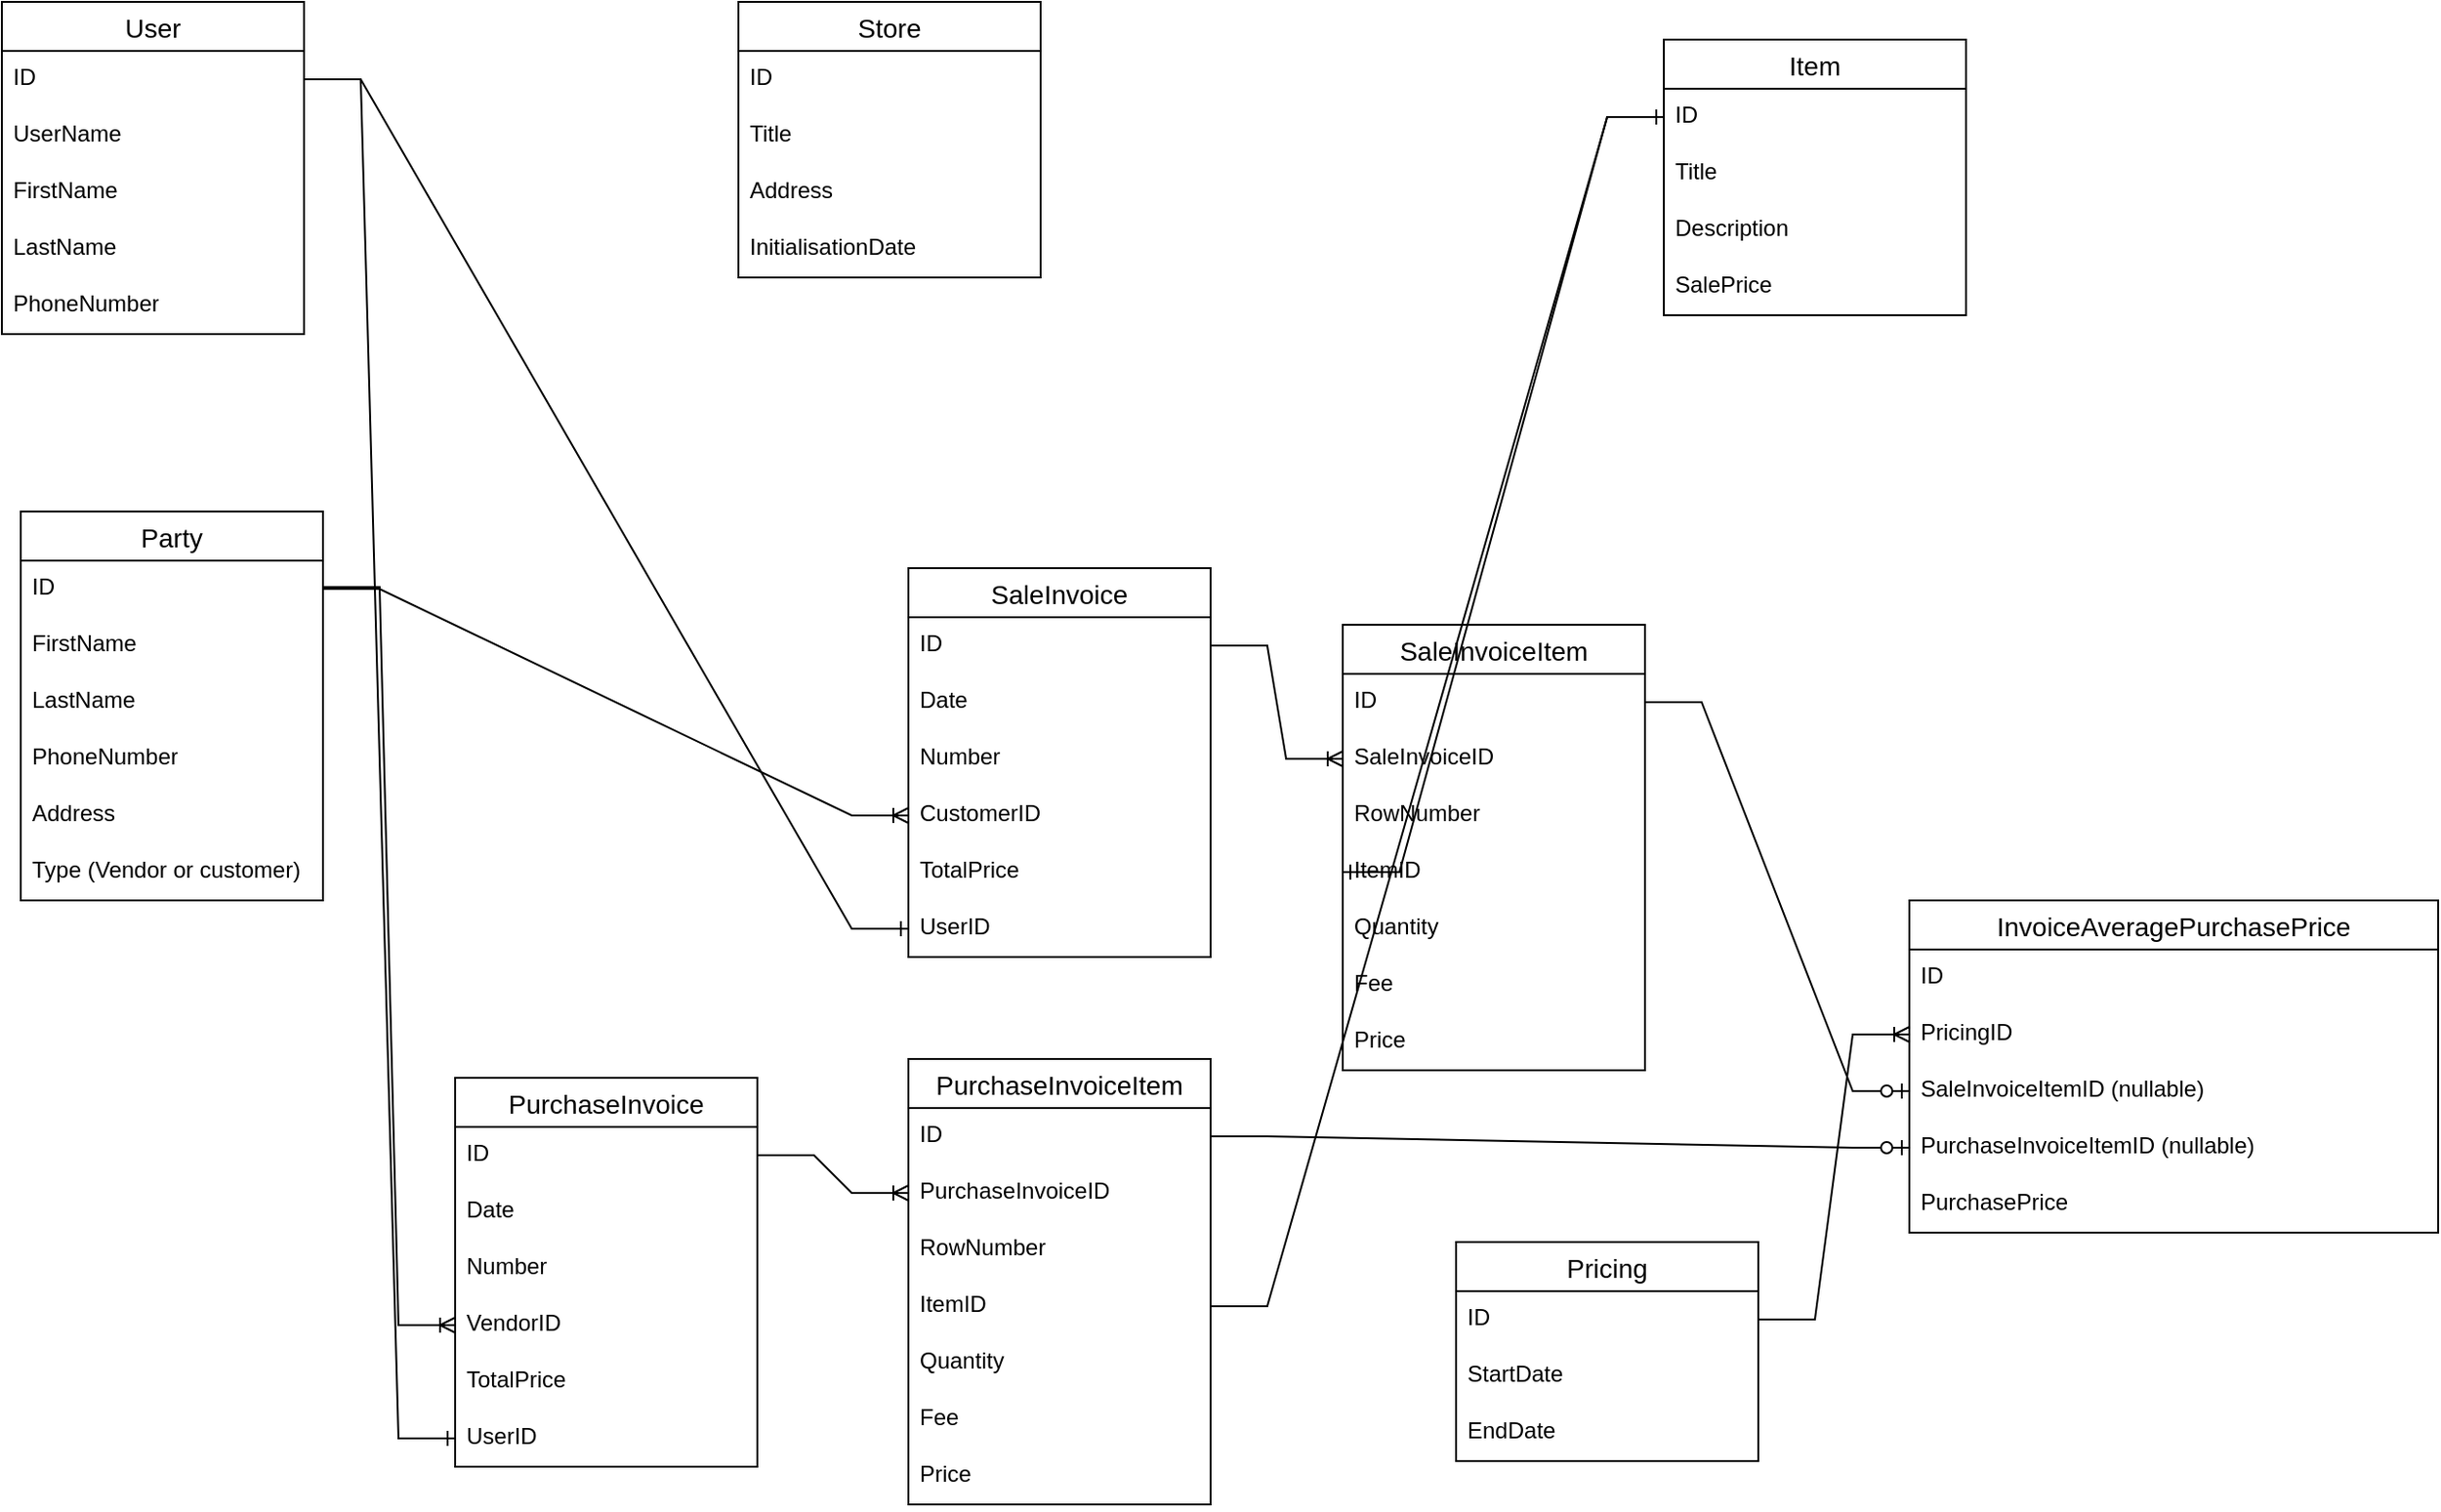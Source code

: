 <mxfile version="24.2.5" type="device">
  <diagram id="R2lEEEUBdFMjLlhIrx00" name="Page-1">
    <mxGraphModel dx="1372" dy="892" grid="1" gridSize="10" guides="1" tooltips="1" connect="1" arrows="1" fold="1" page="1" pageScale="1" pageWidth="850" pageHeight="1100" math="0" shadow="0" extFonts="Permanent Marker^https://fonts.googleapis.com/css?family=Permanent+Marker">
      <root>
        <mxCell id="0" />
        <mxCell id="1" parent="0" />
        <mxCell id="dgC6x62XEFjx5FVOdjDC-8" value="User" style="swimlane;fontStyle=0;childLayout=stackLayout;horizontal=1;startSize=26;horizontalStack=0;resizeParent=1;resizeParentMax=0;resizeLast=0;collapsible=1;marginBottom=0;align=center;fontSize=14;" vertex="1" parent="1">
          <mxGeometry x="50" y="210" width="160" height="176" as="geometry" />
        </mxCell>
        <mxCell id="dgC6x62XEFjx5FVOdjDC-9" value="ID" style="text;strokeColor=none;fillColor=none;spacingLeft=4;spacingRight=4;overflow=hidden;rotatable=0;points=[[0,0.5],[1,0.5]];portConstraint=eastwest;fontSize=12;whiteSpace=wrap;html=1;" vertex="1" parent="dgC6x62XEFjx5FVOdjDC-8">
          <mxGeometry y="26" width="160" height="30" as="geometry" />
        </mxCell>
        <mxCell id="dgC6x62XEFjx5FVOdjDC-10" value="UserName" style="text;strokeColor=none;fillColor=none;spacingLeft=4;spacingRight=4;overflow=hidden;rotatable=0;points=[[0,0.5],[1,0.5]];portConstraint=eastwest;fontSize=12;whiteSpace=wrap;html=1;" vertex="1" parent="dgC6x62XEFjx5FVOdjDC-8">
          <mxGeometry y="56" width="160" height="30" as="geometry" />
        </mxCell>
        <mxCell id="dgC6x62XEFjx5FVOdjDC-11" value="FirstName" style="text;strokeColor=none;fillColor=none;spacingLeft=4;spacingRight=4;overflow=hidden;rotatable=0;points=[[0,0.5],[1,0.5]];portConstraint=eastwest;fontSize=12;whiteSpace=wrap;html=1;" vertex="1" parent="dgC6x62XEFjx5FVOdjDC-8">
          <mxGeometry y="86" width="160" height="30" as="geometry" />
        </mxCell>
        <mxCell id="dgC6x62XEFjx5FVOdjDC-12" value="LastName" style="text;strokeColor=none;fillColor=none;spacingLeft=4;spacingRight=4;overflow=hidden;rotatable=0;points=[[0,0.5],[1,0.5]];portConstraint=eastwest;fontSize=12;whiteSpace=wrap;html=1;" vertex="1" parent="dgC6x62XEFjx5FVOdjDC-8">
          <mxGeometry y="116" width="160" height="30" as="geometry" />
        </mxCell>
        <mxCell id="dgC6x62XEFjx5FVOdjDC-13" value="PhoneNumber" style="text;strokeColor=none;fillColor=none;spacingLeft=4;spacingRight=4;overflow=hidden;rotatable=0;points=[[0,0.5],[1,0.5]];portConstraint=eastwest;fontSize=12;whiteSpace=wrap;html=1;" vertex="1" parent="dgC6x62XEFjx5FVOdjDC-8">
          <mxGeometry y="146" width="160" height="30" as="geometry" />
        </mxCell>
        <mxCell id="dgC6x62XEFjx5FVOdjDC-14" value="Store" style="swimlane;fontStyle=0;childLayout=stackLayout;horizontal=1;startSize=26;horizontalStack=0;resizeParent=1;resizeParentMax=0;resizeLast=0;collapsible=1;marginBottom=0;align=center;fontSize=14;" vertex="1" parent="1">
          <mxGeometry x="440" y="210" width="160" height="146" as="geometry" />
        </mxCell>
        <mxCell id="dgC6x62XEFjx5FVOdjDC-15" value="ID" style="text;strokeColor=none;fillColor=none;spacingLeft=4;spacingRight=4;overflow=hidden;rotatable=0;points=[[0,0.5],[1,0.5]];portConstraint=eastwest;fontSize=12;whiteSpace=wrap;html=1;" vertex="1" parent="dgC6x62XEFjx5FVOdjDC-14">
          <mxGeometry y="26" width="160" height="30" as="geometry" />
        </mxCell>
        <mxCell id="dgC6x62XEFjx5FVOdjDC-16" value="Title" style="text;strokeColor=none;fillColor=none;spacingLeft=4;spacingRight=4;overflow=hidden;rotatable=0;points=[[0,0.5],[1,0.5]];portConstraint=eastwest;fontSize=12;whiteSpace=wrap;html=1;" vertex="1" parent="dgC6x62XEFjx5FVOdjDC-14">
          <mxGeometry y="56" width="160" height="30" as="geometry" />
        </mxCell>
        <mxCell id="dgC6x62XEFjx5FVOdjDC-17" value="Address" style="text;strokeColor=none;fillColor=none;spacingLeft=4;spacingRight=4;overflow=hidden;rotatable=0;points=[[0,0.5],[1,0.5]];portConstraint=eastwest;fontSize=12;whiteSpace=wrap;html=1;" vertex="1" parent="dgC6x62XEFjx5FVOdjDC-14">
          <mxGeometry y="86" width="160" height="30" as="geometry" />
        </mxCell>
        <mxCell id="dgC6x62XEFjx5FVOdjDC-18" value="InitialisationDate" style="text;strokeColor=none;fillColor=none;spacingLeft=4;spacingRight=4;overflow=hidden;rotatable=0;points=[[0,0.5],[1,0.5]];portConstraint=eastwest;fontSize=12;whiteSpace=wrap;html=1;" vertex="1" parent="dgC6x62XEFjx5FVOdjDC-14">
          <mxGeometry y="116" width="160" height="30" as="geometry" />
        </mxCell>
        <mxCell id="dgC6x62XEFjx5FVOdjDC-19" value="Party" style="swimlane;fontStyle=0;childLayout=stackLayout;horizontal=1;startSize=26;horizontalStack=0;resizeParent=1;resizeParentMax=0;resizeLast=0;collapsible=1;marginBottom=0;align=center;fontSize=14;" vertex="1" parent="1">
          <mxGeometry x="60" y="480" width="160" height="206" as="geometry" />
        </mxCell>
        <mxCell id="dgC6x62XEFjx5FVOdjDC-20" value="ID" style="text;strokeColor=none;fillColor=none;spacingLeft=4;spacingRight=4;overflow=hidden;rotatable=0;points=[[0,0.5],[1,0.5]];portConstraint=eastwest;fontSize=12;whiteSpace=wrap;html=1;" vertex="1" parent="dgC6x62XEFjx5FVOdjDC-19">
          <mxGeometry y="26" width="160" height="30" as="geometry" />
        </mxCell>
        <mxCell id="dgC6x62XEFjx5FVOdjDC-21" value="FirstName" style="text;strokeColor=none;fillColor=none;spacingLeft=4;spacingRight=4;overflow=hidden;rotatable=0;points=[[0,0.5],[1,0.5]];portConstraint=eastwest;fontSize=12;whiteSpace=wrap;html=1;" vertex="1" parent="dgC6x62XEFjx5FVOdjDC-19">
          <mxGeometry y="56" width="160" height="30" as="geometry" />
        </mxCell>
        <mxCell id="dgC6x62XEFjx5FVOdjDC-22" value="LastName" style="text;strokeColor=none;fillColor=none;spacingLeft=4;spacingRight=4;overflow=hidden;rotatable=0;points=[[0,0.5],[1,0.5]];portConstraint=eastwest;fontSize=12;whiteSpace=wrap;html=1;" vertex="1" parent="dgC6x62XEFjx5FVOdjDC-19">
          <mxGeometry y="86" width="160" height="30" as="geometry" />
        </mxCell>
        <mxCell id="dgC6x62XEFjx5FVOdjDC-23" value="PhoneNumber" style="text;strokeColor=none;fillColor=none;spacingLeft=4;spacingRight=4;overflow=hidden;rotatable=0;points=[[0,0.5],[1,0.5]];portConstraint=eastwest;fontSize=12;whiteSpace=wrap;html=1;" vertex="1" parent="dgC6x62XEFjx5FVOdjDC-19">
          <mxGeometry y="116" width="160" height="30" as="geometry" />
        </mxCell>
        <mxCell id="dgC6x62XEFjx5FVOdjDC-24" value="Address" style="text;strokeColor=none;fillColor=none;spacingLeft=4;spacingRight=4;overflow=hidden;rotatable=0;points=[[0,0.5],[1,0.5]];portConstraint=eastwest;fontSize=12;whiteSpace=wrap;html=1;" vertex="1" parent="dgC6x62XEFjx5FVOdjDC-19">
          <mxGeometry y="146" width="160" height="30" as="geometry" />
        </mxCell>
        <mxCell id="dgC6x62XEFjx5FVOdjDC-25" value="Type (Vendor or customer)" style="text;strokeColor=none;fillColor=none;spacingLeft=4;spacingRight=4;overflow=hidden;rotatable=0;points=[[0,0.5],[1,0.5]];portConstraint=eastwest;fontSize=12;whiteSpace=wrap;html=1;" vertex="1" parent="dgC6x62XEFjx5FVOdjDC-19">
          <mxGeometry y="176" width="160" height="30" as="geometry" />
        </mxCell>
        <mxCell id="dgC6x62XEFjx5FVOdjDC-26" value="Item" style="swimlane;fontStyle=0;childLayout=stackLayout;horizontal=1;startSize=26;horizontalStack=0;resizeParent=1;resizeParentMax=0;resizeLast=0;collapsible=1;marginBottom=0;align=center;fontSize=14;" vertex="1" parent="1">
          <mxGeometry x="930" y="230" width="160" height="146" as="geometry" />
        </mxCell>
        <mxCell id="dgC6x62XEFjx5FVOdjDC-27" value="ID" style="text;strokeColor=none;fillColor=none;spacingLeft=4;spacingRight=4;overflow=hidden;rotatable=0;points=[[0,0.5],[1,0.5]];portConstraint=eastwest;fontSize=12;whiteSpace=wrap;html=1;" vertex="1" parent="dgC6x62XEFjx5FVOdjDC-26">
          <mxGeometry y="26" width="160" height="30" as="geometry" />
        </mxCell>
        <mxCell id="dgC6x62XEFjx5FVOdjDC-28" value="Title" style="text;strokeColor=none;fillColor=none;spacingLeft=4;spacingRight=4;overflow=hidden;rotatable=0;points=[[0,0.5],[1,0.5]];portConstraint=eastwest;fontSize=12;whiteSpace=wrap;html=1;" vertex="1" parent="dgC6x62XEFjx5FVOdjDC-26">
          <mxGeometry y="56" width="160" height="30" as="geometry" />
        </mxCell>
        <mxCell id="dgC6x62XEFjx5FVOdjDC-29" value="Description&amp;nbsp;" style="text;strokeColor=none;fillColor=none;spacingLeft=4;spacingRight=4;overflow=hidden;rotatable=0;points=[[0,0.5],[1,0.5]];portConstraint=eastwest;fontSize=12;whiteSpace=wrap;html=1;" vertex="1" parent="dgC6x62XEFjx5FVOdjDC-26">
          <mxGeometry y="86" width="160" height="30" as="geometry" />
        </mxCell>
        <mxCell id="dgC6x62XEFjx5FVOdjDC-30" value="SalePrice" style="text;strokeColor=none;fillColor=none;spacingLeft=4;spacingRight=4;overflow=hidden;rotatable=0;points=[[0,0.5],[1,0.5]];portConstraint=eastwest;fontSize=12;whiteSpace=wrap;html=1;" vertex="1" parent="dgC6x62XEFjx5FVOdjDC-26">
          <mxGeometry y="116" width="160" height="30" as="geometry" />
        </mxCell>
        <mxCell id="dgC6x62XEFjx5FVOdjDC-31" value="SaleInvoice" style="swimlane;fontStyle=0;childLayout=stackLayout;horizontal=1;startSize=26;horizontalStack=0;resizeParent=1;resizeParentMax=0;resizeLast=0;collapsible=1;marginBottom=0;align=center;fontSize=14;" vertex="1" parent="1">
          <mxGeometry x="530" y="510" width="160" height="206" as="geometry" />
        </mxCell>
        <mxCell id="dgC6x62XEFjx5FVOdjDC-32" value="ID" style="text;strokeColor=none;fillColor=none;spacingLeft=4;spacingRight=4;overflow=hidden;rotatable=0;points=[[0,0.5],[1,0.5]];portConstraint=eastwest;fontSize=12;whiteSpace=wrap;html=1;" vertex="1" parent="dgC6x62XEFjx5FVOdjDC-31">
          <mxGeometry y="26" width="160" height="30" as="geometry" />
        </mxCell>
        <mxCell id="dgC6x62XEFjx5FVOdjDC-33" value="Date" style="text;strokeColor=none;fillColor=none;spacingLeft=4;spacingRight=4;overflow=hidden;rotatable=0;points=[[0,0.5],[1,0.5]];portConstraint=eastwest;fontSize=12;whiteSpace=wrap;html=1;" vertex="1" parent="dgC6x62XEFjx5FVOdjDC-31">
          <mxGeometry y="56" width="160" height="30" as="geometry" />
        </mxCell>
        <mxCell id="dgC6x62XEFjx5FVOdjDC-34" value="Number" style="text;strokeColor=none;fillColor=none;spacingLeft=4;spacingRight=4;overflow=hidden;rotatable=0;points=[[0,0.5],[1,0.5]];portConstraint=eastwest;fontSize=12;whiteSpace=wrap;html=1;" vertex="1" parent="dgC6x62XEFjx5FVOdjDC-31">
          <mxGeometry y="86" width="160" height="30" as="geometry" />
        </mxCell>
        <mxCell id="dgC6x62XEFjx5FVOdjDC-35" value="CustomerID" style="text;strokeColor=none;fillColor=none;spacingLeft=4;spacingRight=4;overflow=hidden;rotatable=0;points=[[0,0.5],[1,0.5]];portConstraint=eastwest;fontSize=12;whiteSpace=wrap;html=1;" vertex="1" parent="dgC6x62XEFjx5FVOdjDC-31">
          <mxGeometry y="116" width="160" height="30" as="geometry" />
        </mxCell>
        <mxCell id="dgC6x62XEFjx5FVOdjDC-36" value="TotalPrice" style="text;strokeColor=none;fillColor=none;spacingLeft=4;spacingRight=4;overflow=hidden;rotatable=0;points=[[0,0.5],[1,0.5]];portConstraint=eastwest;fontSize=12;whiteSpace=wrap;html=1;" vertex="1" parent="dgC6x62XEFjx5FVOdjDC-31">
          <mxGeometry y="146" width="160" height="30" as="geometry" />
        </mxCell>
        <mxCell id="dgC6x62XEFjx5FVOdjDC-77" value="UserID" style="text;strokeColor=none;fillColor=none;spacingLeft=4;spacingRight=4;overflow=hidden;rotatable=0;points=[[0,0.5],[1,0.5]];portConstraint=eastwest;fontSize=12;whiteSpace=wrap;html=1;" vertex="1" parent="dgC6x62XEFjx5FVOdjDC-31">
          <mxGeometry y="176" width="160" height="30" as="geometry" />
        </mxCell>
        <mxCell id="dgC6x62XEFjx5FVOdjDC-37" value="SaleInvoiceItem" style="swimlane;fontStyle=0;childLayout=stackLayout;horizontal=1;startSize=26;horizontalStack=0;resizeParent=1;resizeParentMax=0;resizeLast=0;collapsible=1;marginBottom=0;align=center;fontSize=14;" vertex="1" parent="1">
          <mxGeometry x="760" y="540" width="160" height="236" as="geometry" />
        </mxCell>
        <mxCell id="dgC6x62XEFjx5FVOdjDC-38" value="ID" style="text;strokeColor=none;fillColor=none;spacingLeft=4;spacingRight=4;overflow=hidden;rotatable=0;points=[[0,0.5],[1,0.5]];portConstraint=eastwest;fontSize=12;whiteSpace=wrap;html=1;" vertex="1" parent="dgC6x62XEFjx5FVOdjDC-37">
          <mxGeometry y="26" width="160" height="30" as="geometry" />
        </mxCell>
        <mxCell id="dgC6x62XEFjx5FVOdjDC-39" value="SaleInvoiceID" style="text;strokeColor=none;fillColor=none;spacingLeft=4;spacingRight=4;overflow=hidden;rotatable=0;points=[[0,0.5],[1,0.5]];portConstraint=eastwest;fontSize=12;whiteSpace=wrap;html=1;" vertex="1" parent="dgC6x62XEFjx5FVOdjDC-37">
          <mxGeometry y="56" width="160" height="30" as="geometry" />
        </mxCell>
        <mxCell id="dgC6x62XEFjx5FVOdjDC-40" value="RowNumber&amp;nbsp;" style="text;strokeColor=none;fillColor=none;spacingLeft=4;spacingRight=4;overflow=hidden;rotatable=0;points=[[0,0.5],[1,0.5]];portConstraint=eastwest;fontSize=12;whiteSpace=wrap;html=1;" vertex="1" parent="dgC6x62XEFjx5FVOdjDC-37">
          <mxGeometry y="86" width="160" height="30" as="geometry" />
        </mxCell>
        <mxCell id="dgC6x62XEFjx5FVOdjDC-41" value="ItemID" style="text;strokeColor=none;fillColor=none;spacingLeft=4;spacingRight=4;overflow=hidden;rotatable=0;points=[[0,0.5],[1,0.5]];portConstraint=eastwest;fontSize=12;whiteSpace=wrap;html=1;" vertex="1" parent="dgC6x62XEFjx5FVOdjDC-37">
          <mxGeometry y="116" width="160" height="30" as="geometry" />
        </mxCell>
        <mxCell id="dgC6x62XEFjx5FVOdjDC-42" value="Quantity&amp;nbsp;" style="text;strokeColor=none;fillColor=none;spacingLeft=4;spacingRight=4;overflow=hidden;rotatable=0;points=[[0,0.5],[1,0.5]];portConstraint=eastwest;fontSize=12;whiteSpace=wrap;html=1;" vertex="1" parent="dgC6x62XEFjx5FVOdjDC-37">
          <mxGeometry y="146" width="160" height="30" as="geometry" />
        </mxCell>
        <mxCell id="dgC6x62XEFjx5FVOdjDC-43" value="Fee" style="text;strokeColor=none;fillColor=none;spacingLeft=4;spacingRight=4;overflow=hidden;rotatable=0;points=[[0,0.5],[1,0.5]];portConstraint=eastwest;fontSize=12;whiteSpace=wrap;html=1;" vertex="1" parent="dgC6x62XEFjx5FVOdjDC-37">
          <mxGeometry y="176" width="160" height="30" as="geometry" />
        </mxCell>
        <mxCell id="dgC6x62XEFjx5FVOdjDC-44" value="Price&amp;nbsp;" style="text;strokeColor=none;fillColor=none;spacingLeft=4;spacingRight=4;overflow=hidden;rotatable=0;points=[[0,0.5],[1,0.5]];portConstraint=eastwest;fontSize=12;whiteSpace=wrap;html=1;" vertex="1" parent="dgC6x62XEFjx5FVOdjDC-37">
          <mxGeometry y="206" width="160" height="30" as="geometry" />
        </mxCell>
        <mxCell id="dgC6x62XEFjx5FVOdjDC-53" value="PurchaseInvoice" style="swimlane;fontStyle=0;childLayout=stackLayout;horizontal=1;startSize=26;horizontalStack=0;resizeParent=1;resizeParentMax=0;resizeLast=0;collapsible=1;marginBottom=0;align=center;fontSize=14;" vertex="1" parent="1">
          <mxGeometry x="290" y="780" width="160" height="206" as="geometry" />
        </mxCell>
        <mxCell id="dgC6x62XEFjx5FVOdjDC-54" value="ID" style="text;strokeColor=none;fillColor=none;spacingLeft=4;spacingRight=4;overflow=hidden;rotatable=0;points=[[0,0.5],[1,0.5]];portConstraint=eastwest;fontSize=12;whiteSpace=wrap;html=1;" vertex="1" parent="dgC6x62XEFjx5FVOdjDC-53">
          <mxGeometry y="26" width="160" height="30" as="geometry" />
        </mxCell>
        <mxCell id="dgC6x62XEFjx5FVOdjDC-55" value="Date" style="text;strokeColor=none;fillColor=none;spacingLeft=4;spacingRight=4;overflow=hidden;rotatable=0;points=[[0,0.5],[1,0.5]];portConstraint=eastwest;fontSize=12;whiteSpace=wrap;html=1;" vertex="1" parent="dgC6x62XEFjx5FVOdjDC-53">
          <mxGeometry y="56" width="160" height="30" as="geometry" />
        </mxCell>
        <mxCell id="dgC6x62XEFjx5FVOdjDC-56" value="Number" style="text;strokeColor=none;fillColor=none;spacingLeft=4;spacingRight=4;overflow=hidden;rotatable=0;points=[[0,0.5],[1,0.5]];portConstraint=eastwest;fontSize=12;whiteSpace=wrap;html=1;" vertex="1" parent="dgC6x62XEFjx5FVOdjDC-53">
          <mxGeometry y="86" width="160" height="30" as="geometry" />
        </mxCell>
        <mxCell id="dgC6x62XEFjx5FVOdjDC-57" value="Vendor&lt;span style=&quot;background-color: initial;&quot;&gt;ID&lt;/span&gt;" style="text;strokeColor=none;fillColor=none;spacingLeft=4;spacingRight=4;overflow=hidden;rotatable=0;points=[[0,0.5],[1,0.5]];portConstraint=eastwest;fontSize=12;whiteSpace=wrap;html=1;" vertex="1" parent="dgC6x62XEFjx5FVOdjDC-53">
          <mxGeometry y="116" width="160" height="30" as="geometry" />
        </mxCell>
        <mxCell id="dgC6x62XEFjx5FVOdjDC-58" value="TotalPrice" style="text;strokeColor=none;fillColor=none;spacingLeft=4;spacingRight=4;overflow=hidden;rotatable=0;points=[[0,0.5],[1,0.5]];portConstraint=eastwest;fontSize=12;whiteSpace=wrap;html=1;" vertex="1" parent="dgC6x62XEFjx5FVOdjDC-53">
          <mxGeometry y="146" width="160" height="30" as="geometry" />
        </mxCell>
        <mxCell id="dgC6x62XEFjx5FVOdjDC-78" value="UserID" style="text;strokeColor=none;fillColor=none;spacingLeft=4;spacingRight=4;overflow=hidden;rotatable=0;points=[[0,0.5],[1,0.5]];portConstraint=eastwest;fontSize=12;whiteSpace=wrap;html=1;" vertex="1" parent="dgC6x62XEFjx5FVOdjDC-53">
          <mxGeometry y="176" width="160" height="30" as="geometry" />
        </mxCell>
        <mxCell id="dgC6x62XEFjx5FVOdjDC-59" value="PurchaseInvoiceItem" style="swimlane;fontStyle=0;childLayout=stackLayout;horizontal=1;startSize=26;horizontalStack=0;resizeParent=1;resizeParentMax=0;resizeLast=0;collapsible=1;marginBottom=0;align=center;fontSize=14;" vertex="1" parent="1">
          <mxGeometry x="530" y="770" width="160" height="236" as="geometry" />
        </mxCell>
        <mxCell id="dgC6x62XEFjx5FVOdjDC-60" value="ID" style="text;strokeColor=none;fillColor=none;spacingLeft=4;spacingRight=4;overflow=hidden;rotatable=0;points=[[0,0.5],[1,0.5]];portConstraint=eastwest;fontSize=12;whiteSpace=wrap;html=1;" vertex="1" parent="dgC6x62XEFjx5FVOdjDC-59">
          <mxGeometry y="26" width="160" height="30" as="geometry" />
        </mxCell>
        <mxCell id="dgC6x62XEFjx5FVOdjDC-61" value="PurchaseInvoiceID" style="text;strokeColor=none;fillColor=none;spacingLeft=4;spacingRight=4;overflow=hidden;rotatable=0;points=[[0,0.5],[1,0.5]];portConstraint=eastwest;fontSize=12;whiteSpace=wrap;html=1;" vertex="1" parent="dgC6x62XEFjx5FVOdjDC-59">
          <mxGeometry y="56" width="160" height="30" as="geometry" />
        </mxCell>
        <mxCell id="dgC6x62XEFjx5FVOdjDC-62" value="RowNumber&amp;nbsp;" style="text;strokeColor=none;fillColor=none;spacingLeft=4;spacingRight=4;overflow=hidden;rotatable=0;points=[[0,0.5],[1,0.5]];portConstraint=eastwest;fontSize=12;whiteSpace=wrap;html=1;" vertex="1" parent="dgC6x62XEFjx5FVOdjDC-59">
          <mxGeometry y="86" width="160" height="30" as="geometry" />
        </mxCell>
        <mxCell id="dgC6x62XEFjx5FVOdjDC-63" value="ItemID" style="text;strokeColor=none;fillColor=none;spacingLeft=4;spacingRight=4;overflow=hidden;rotatable=0;points=[[0,0.5],[1,0.5]];portConstraint=eastwest;fontSize=12;whiteSpace=wrap;html=1;" vertex="1" parent="dgC6x62XEFjx5FVOdjDC-59">
          <mxGeometry y="116" width="160" height="30" as="geometry" />
        </mxCell>
        <mxCell id="dgC6x62XEFjx5FVOdjDC-64" value="Quantity&amp;nbsp;" style="text;strokeColor=none;fillColor=none;spacingLeft=4;spacingRight=4;overflow=hidden;rotatable=0;points=[[0,0.5],[1,0.5]];portConstraint=eastwest;fontSize=12;whiteSpace=wrap;html=1;" vertex="1" parent="dgC6x62XEFjx5FVOdjDC-59">
          <mxGeometry y="146" width="160" height="30" as="geometry" />
        </mxCell>
        <mxCell id="dgC6x62XEFjx5FVOdjDC-65" value="Fee" style="text;strokeColor=none;fillColor=none;spacingLeft=4;spacingRight=4;overflow=hidden;rotatable=0;points=[[0,0.5],[1,0.5]];portConstraint=eastwest;fontSize=12;whiteSpace=wrap;html=1;" vertex="1" parent="dgC6x62XEFjx5FVOdjDC-59">
          <mxGeometry y="176" width="160" height="30" as="geometry" />
        </mxCell>
        <mxCell id="dgC6x62XEFjx5FVOdjDC-66" value="Price&amp;nbsp;" style="text;strokeColor=none;fillColor=none;spacingLeft=4;spacingRight=4;overflow=hidden;rotatable=0;points=[[0,0.5],[1,0.5]];portConstraint=eastwest;fontSize=12;whiteSpace=wrap;html=1;" vertex="1" parent="dgC6x62XEFjx5FVOdjDC-59">
          <mxGeometry y="206" width="160" height="30" as="geometry" />
        </mxCell>
        <mxCell id="dgC6x62XEFjx5FVOdjDC-67" value="Pricing" style="swimlane;fontStyle=0;childLayout=stackLayout;horizontal=1;startSize=26;horizontalStack=0;resizeParent=1;resizeParentMax=0;resizeLast=0;collapsible=1;marginBottom=0;align=center;fontSize=14;" vertex="1" parent="1">
          <mxGeometry x="820" y="867" width="160" height="116" as="geometry" />
        </mxCell>
        <mxCell id="dgC6x62XEFjx5FVOdjDC-68" value="ID" style="text;strokeColor=none;fillColor=none;spacingLeft=4;spacingRight=4;overflow=hidden;rotatable=0;points=[[0,0.5],[1,0.5]];portConstraint=eastwest;fontSize=12;whiteSpace=wrap;html=1;" vertex="1" parent="dgC6x62XEFjx5FVOdjDC-67">
          <mxGeometry y="26" width="160" height="30" as="geometry" />
        </mxCell>
        <mxCell id="dgC6x62XEFjx5FVOdjDC-69" value="StartDate" style="text;strokeColor=none;fillColor=none;spacingLeft=4;spacingRight=4;overflow=hidden;rotatable=0;points=[[0,0.5],[1,0.5]];portConstraint=eastwest;fontSize=12;whiteSpace=wrap;html=1;" vertex="1" parent="dgC6x62XEFjx5FVOdjDC-67">
          <mxGeometry y="56" width="160" height="30" as="geometry" />
        </mxCell>
        <mxCell id="dgC6x62XEFjx5FVOdjDC-70" value="EndDate" style="text;strokeColor=none;fillColor=none;spacingLeft=4;spacingRight=4;overflow=hidden;rotatable=0;points=[[0,0.5],[1,0.5]];portConstraint=eastwest;fontSize=12;whiteSpace=wrap;html=1;" vertex="1" parent="dgC6x62XEFjx5FVOdjDC-67">
          <mxGeometry y="86" width="160" height="30" as="geometry" />
        </mxCell>
        <mxCell id="dgC6x62XEFjx5FVOdjDC-71" value="InvoiceAveragePurchasePrice" style="swimlane;fontStyle=0;childLayout=stackLayout;horizontal=1;startSize=26;horizontalStack=0;resizeParent=1;resizeParentMax=0;resizeLast=0;collapsible=1;marginBottom=0;align=center;fontSize=14;" vertex="1" parent="1">
          <mxGeometry x="1060" y="686" width="280" height="176" as="geometry" />
        </mxCell>
        <mxCell id="dgC6x62XEFjx5FVOdjDC-72" value="ID" style="text;strokeColor=none;fillColor=none;spacingLeft=4;spacingRight=4;overflow=hidden;rotatable=0;points=[[0,0.5],[1,0.5]];portConstraint=eastwest;fontSize=12;whiteSpace=wrap;html=1;" vertex="1" parent="dgC6x62XEFjx5FVOdjDC-71">
          <mxGeometry y="26" width="280" height="30" as="geometry" />
        </mxCell>
        <mxCell id="dgC6x62XEFjx5FVOdjDC-89" value="PricingID" style="text;strokeColor=none;fillColor=none;spacingLeft=4;spacingRight=4;overflow=hidden;rotatable=0;points=[[0,0.5],[1,0.5]];portConstraint=eastwest;fontSize=12;whiteSpace=wrap;html=1;" vertex="1" parent="dgC6x62XEFjx5FVOdjDC-71">
          <mxGeometry y="56" width="280" height="30" as="geometry" />
        </mxCell>
        <mxCell id="dgC6x62XEFjx5FVOdjDC-73" value="SaleInvoiceItemID (nullable)" style="text;strokeColor=none;fillColor=none;spacingLeft=4;spacingRight=4;overflow=hidden;rotatable=0;points=[[0,0.5],[1,0.5]];portConstraint=eastwest;fontSize=12;whiteSpace=wrap;html=1;" vertex="1" parent="dgC6x62XEFjx5FVOdjDC-71">
          <mxGeometry y="86" width="280" height="30" as="geometry" />
        </mxCell>
        <mxCell id="dgC6x62XEFjx5FVOdjDC-74" value="PurchaseInvoiceItemID (nullable)" style="text;strokeColor=none;fillColor=none;spacingLeft=4;spacingRight=4;overflow=hidden;rotatable=0;points=[[0,0.5],[1,0.5]];portConstraint=eastwest;fontSize=12;whiteSpace=wrap;html=1;" vertex="1" parent="dgC6x62XEFjx5FVOdjDC-71">
          <mxGeometry y="116" width="280" height="30" as="geometry" />
        </mxCell>
        <mxCell id="dgC6x62XEFjx5FVOdjDC-75" value="PurchasePrice&amp;nbsp;" style="text;strokeColor=none;fillColor=none;spacingLeft=4;spacingRight=4;overflow=hidden;rotatable=0;points=[[0,0.5],[1,0.5]];portConstraint=eastwest;fontSize=12;whiteSpace=wrap;html=1;" vertex="1" parent="dgC6x62XEFjx5FVOdjDC-71">
          <mxGeometry y="146" width="280" height="30" as="geometry" />
        </mxCell>
        <mxCell id="dgC6x62XEFjx5FVOdjDC-82" value="" style="edgeStyle=entityRelationEdgeStyle;fontSize=12;html=1;endArrow=ERoneToMany;rounded=0;exitX=1;exitY=0.5;exitDx=0;exitDy=0;entryX=0;entryY=0.5;entryDx=0;entryDy=0;" edge="1" parent="1" source="dgC6x62XEFjx5FVOdjDC-20" target="dgC6x62XEFjx5FVOdjDC-35">
          <mxGeometry width="100" height="100" relative="1" as="geometry">
            <mxPoint x="290" y="620" as="sourcePoint" />
            <mxPoint x="390" y="520" as="targetPoint" />
          </mxGeometry>
        </mxCell>
        <mxCell id="dgC6x62XEFjx5FVOdjDC-83" value="" style="edgeStyle=entityRelationEdgeStyle;fontSize=12;html=1;endArrow=ERoneToMany;rounded=0;entryX=0;entryY=0.5;entryDx=0;entryDy=0;" edge="1" parent="1" target="dgC6x62XEFjx5FVOdjDC-57">
          <mxGeometry width="100" height="100" relative="1" as="geometry">
            <mxPoint x="220" y="520" as="sourcePoint" />
            <mxPoint x="150.0" y="920" as="targetPoint" />
            <Array as="points">
              <mxPoint x="-10" y="540" />
              <mxPoint x="240" y="590" />
              <mxPoint x="270" y="590" />
              <mxPoint x="330" y="660" />
              <mxPoint x="-140" y="530" />
            </Array>
          </mxGeometry>
        </mxCell>
        <mxCell id="dgC6x62XEFjx5FVOdjDC-84" value="" style="edgeStyle=entityRelationEdgeStyle;fontSize=12;html=1;endArrow=ERone;endFill=1;rounded=0;entryX=0;entryY=0.5;entryDx=0;entryDy=0;exitX=0;exitY=0.5;exitDx=0;exitDy=0;" edge="1" parent="1" source="dgC6x62XEFjx5FVOdjDC-27" target="dgC6x62XEFjx5FVOdjDC-41">
          <mxGeometry width="100" height="100" relative="1" as="geometry">
            <mxPoint x="630" y="770" as="sourcePoint" />
            <mxPoint x="730" y="670" as="targetPoint" />
            <Array as="points">
              <mxPoint x="720" y="650" />
              <mxPoint x="740" y="480" />
              <mxPoint x="730" y="470" />
            </Array>
          </mxGeometry>
        </mxCell>
        <mxCell id="dgC6x62XEFjx5FVOdjDC-85" value="" style="edgeStyle=entityRelationEdgeStyle;fontSize=12;html=1;endArrow=ERoneToMany;rounded=0;exitX=1;exitY=0.5;exitDx=0;exitDy=0;entryX=0;entryY=0.5;entryDx=0;entryDy=0;" edge="1" parent="1" source="dgC6x62XEFjx5FVOdjDC-32" target="dgC6x62XEFjx5FVOdjDC-39">
          <mxGeometry width="100" height="100" relative="1" as="geometry">
            <mxPoint x="710" y="540" as="sourcePoint" />
            <mxPoint x="810" y="440" as="targetPoint" />
          </mxGeometry>
        </mxCell>
        <mxCell id="dgC6x62XEFjx5FVOdjDC-87" value="" style="edgeStyle=entityRelationEdgeStyle;fontSize=12;html=1;endArrow=ERzeroToOne;endFill=1;rounded=0;entryX=0;entryY=0.5;entryDx=0;entryDy=0;exitX=1;exitY=0.5;exitDx=0;exitDy=0;" edge="1" parent="1" source="dgC6x62XEFjx5FVOdjDC-38" target="dgC6x62XEFjx5FVOdjDC-73">
          <mxGeometry width="100" height="100" relative="1" as="geometry">
            <mxPoint x="930" y="620" as="sourcePoint" />
            <mxPoint x="1030" y="520" as="targetPoint" />
            <Array as="points">
              <mxPoint x="920" y="590" />
            </Array>
          </mxGeometry>
        </mxCell>
        <mxCell id="dgC6x62XEFjx5FVOdjDC-88" value="" style="edgeStyle=entityRelationEdgeStyle;fontSize=12;html=1;endArrow=ERzeroToOne;endFill=1;rounded=0;entryX=0;entryY=0.5;entryDx=0;entryDy=0;exitX=1;exitY=0.5;exitDx=0;exitDy=0;" edge="1" parent="1" source="dgC6x62XEFjx5FVOdjDC-60" target="dgC6x62XEFjx5FVOdjDC-74">
          <mxGeometry width="100" height="100" relative="1" as="geometry">
            <mxPoint x="910" y="830" as="sourcePoint" />
            <mxPoint x="1010" y="730" as="targetPoint" />
            <Array as="points">
              <mxPoint x="1010" y="800" />
            </Array>
          </mxGeometry>
        </mxCell>
        <mxCell id="dgC6x62XEFjx5FVOdjDC-90" value="" style="edgeStyle=entityRelationEdgeStyle;fontSize=12;html=1;endArrow=ERoneToMany;rounded=0;entryX=0;entryY=0.5;entryDx=0;entryDy=0;exitX=1;exitY=0.5;exitDx=0;exitDy=0;" edge="1" parent="1" source="dgC6x62XEFjx5FVOdjDC-68" target="dgC6x62XEFjx5FVOdjDC-89">
          <mxGeometry width="100" height="100" relative="1" as="geometry">
            <mxPoint x="1050" y="633" as="sourcePoint" />
            <mxPoint x="1150" y="533" as="targetPoint" />
          </mxGeometry>
        </mxCell>
        <mxCell id="dgC6x62XEFjx5FVOdjDC-91" value="" style="edgeStyle=entityRelationEdgeStyle;fontSize=12;html=1;endArrow=ERoneToMany;rounded=0;exitX=1;exitY=0.5;exitDx=0;exitDy=0;entryX=0;entryY=0.5;entryDx=0;entryDy=0;" edge="1" parent="1" source="dgC6x62XEFjx5FVOdjDC-54" target="dgC6x62XEFjx5FVOdjDC-61">
          <mxGeometry width="100" height="100" relative="1" as="geometry">
            <mxPoint x="710" y="900" as="sourcePoint" />
            <mxPoint x="820" y="767" as="targetPoint" />
            <Array as="points">
              <mxPoint x="690" y="940" />
              <mxPoint x="690" y="920" />
              <mxPoint x="690" y="830" />
            </Array>
          </mxGeometry>
        </mxCell>
        <mxCell id="dgC6x62XEFjx5FVOdjDC-92" value="" style="edgeStyle=entityRelationEdgeStyle;fontSize=12;html=1;endArrow=ERone;endFill=1;rounded=0;exitX=1;exitY=0.5;exitDx=0;exitDy=0;entryX=0;entryY=0.5;entryDx=0;entryDy=0;" edge="1" parent="1" source="dgC6x62XEFjx5FVOdjDC-63" target="dgC6x62XEFjx5FVOdjDC-27">
          <mxGeometry width="100" height="100" relative="1" as="geometry">
            <mxPoint x="710" y="938" as="sourcePoint" />
            <mxPoint x="740" y="350" as="targetPoint" />
            <Array as="points">
              <mxPoint x="880" y="330" />
              <mxPoint x="710" y="430" />
              <mxPoint x="700" y="380" />
            </Array>
          </mxGeometry>
        </mxCell>
        <mxCell id="dgC6x62XEFjx5FVOdjDC-93" value="" style="edgeStyle=entityRelationEdgeStyle;fontSize=12;html=1;endArrow=ERone;endFill=1;rounded=0;entryX=0;entryY=0.5;entryDx=0;entryDy=0;exitX=1;exitY=0.5;exitDx=0;exitDy=0;" edge="1" parent="1" source="dgC6x62XEFjx5FVOdjDC-9" target="dgC6x62XEFjx5FVOdjDC-77">
          <mxGeometry width="100" height="100" relative="1" as="geometry">
            <mxPoint x="340" y="770" as="sourcePoint" />
            <mxPoint x="440" y="670" as="targetPoint" />
          </mxGeometry>
        </mxCell>
        <mxCell id="dgC6x62XEFjx5FVOdjDC-94" value="" style="edgeStyle=entityRelationEdgeStyle;fontSize=12;html=1;endArrow=ERone;endFill=1;rounded=0;entryX=0;entryY=0.5;entryDx=0;entryDy=0;exitX=1;exitY=0.5;exitDx=0;exitDy=0;" edge="1" parent="1" source="dgC6x62XEFjx5FVOdjDC-9" target="dgC6x62XEFjx5FVOdjDC-78">
          <mxGeometry width="100" height="100" relative="1" as="geometry">
            <mxPoint x="50" y="820" as="sourcePoint" />
            <mxPoint x="250" y="686" as="targetPoint" />
          </mxGeometry>
        </mxCell>
      </root>
    </mxGraphModel>
  </diagram>
</mxfile>
